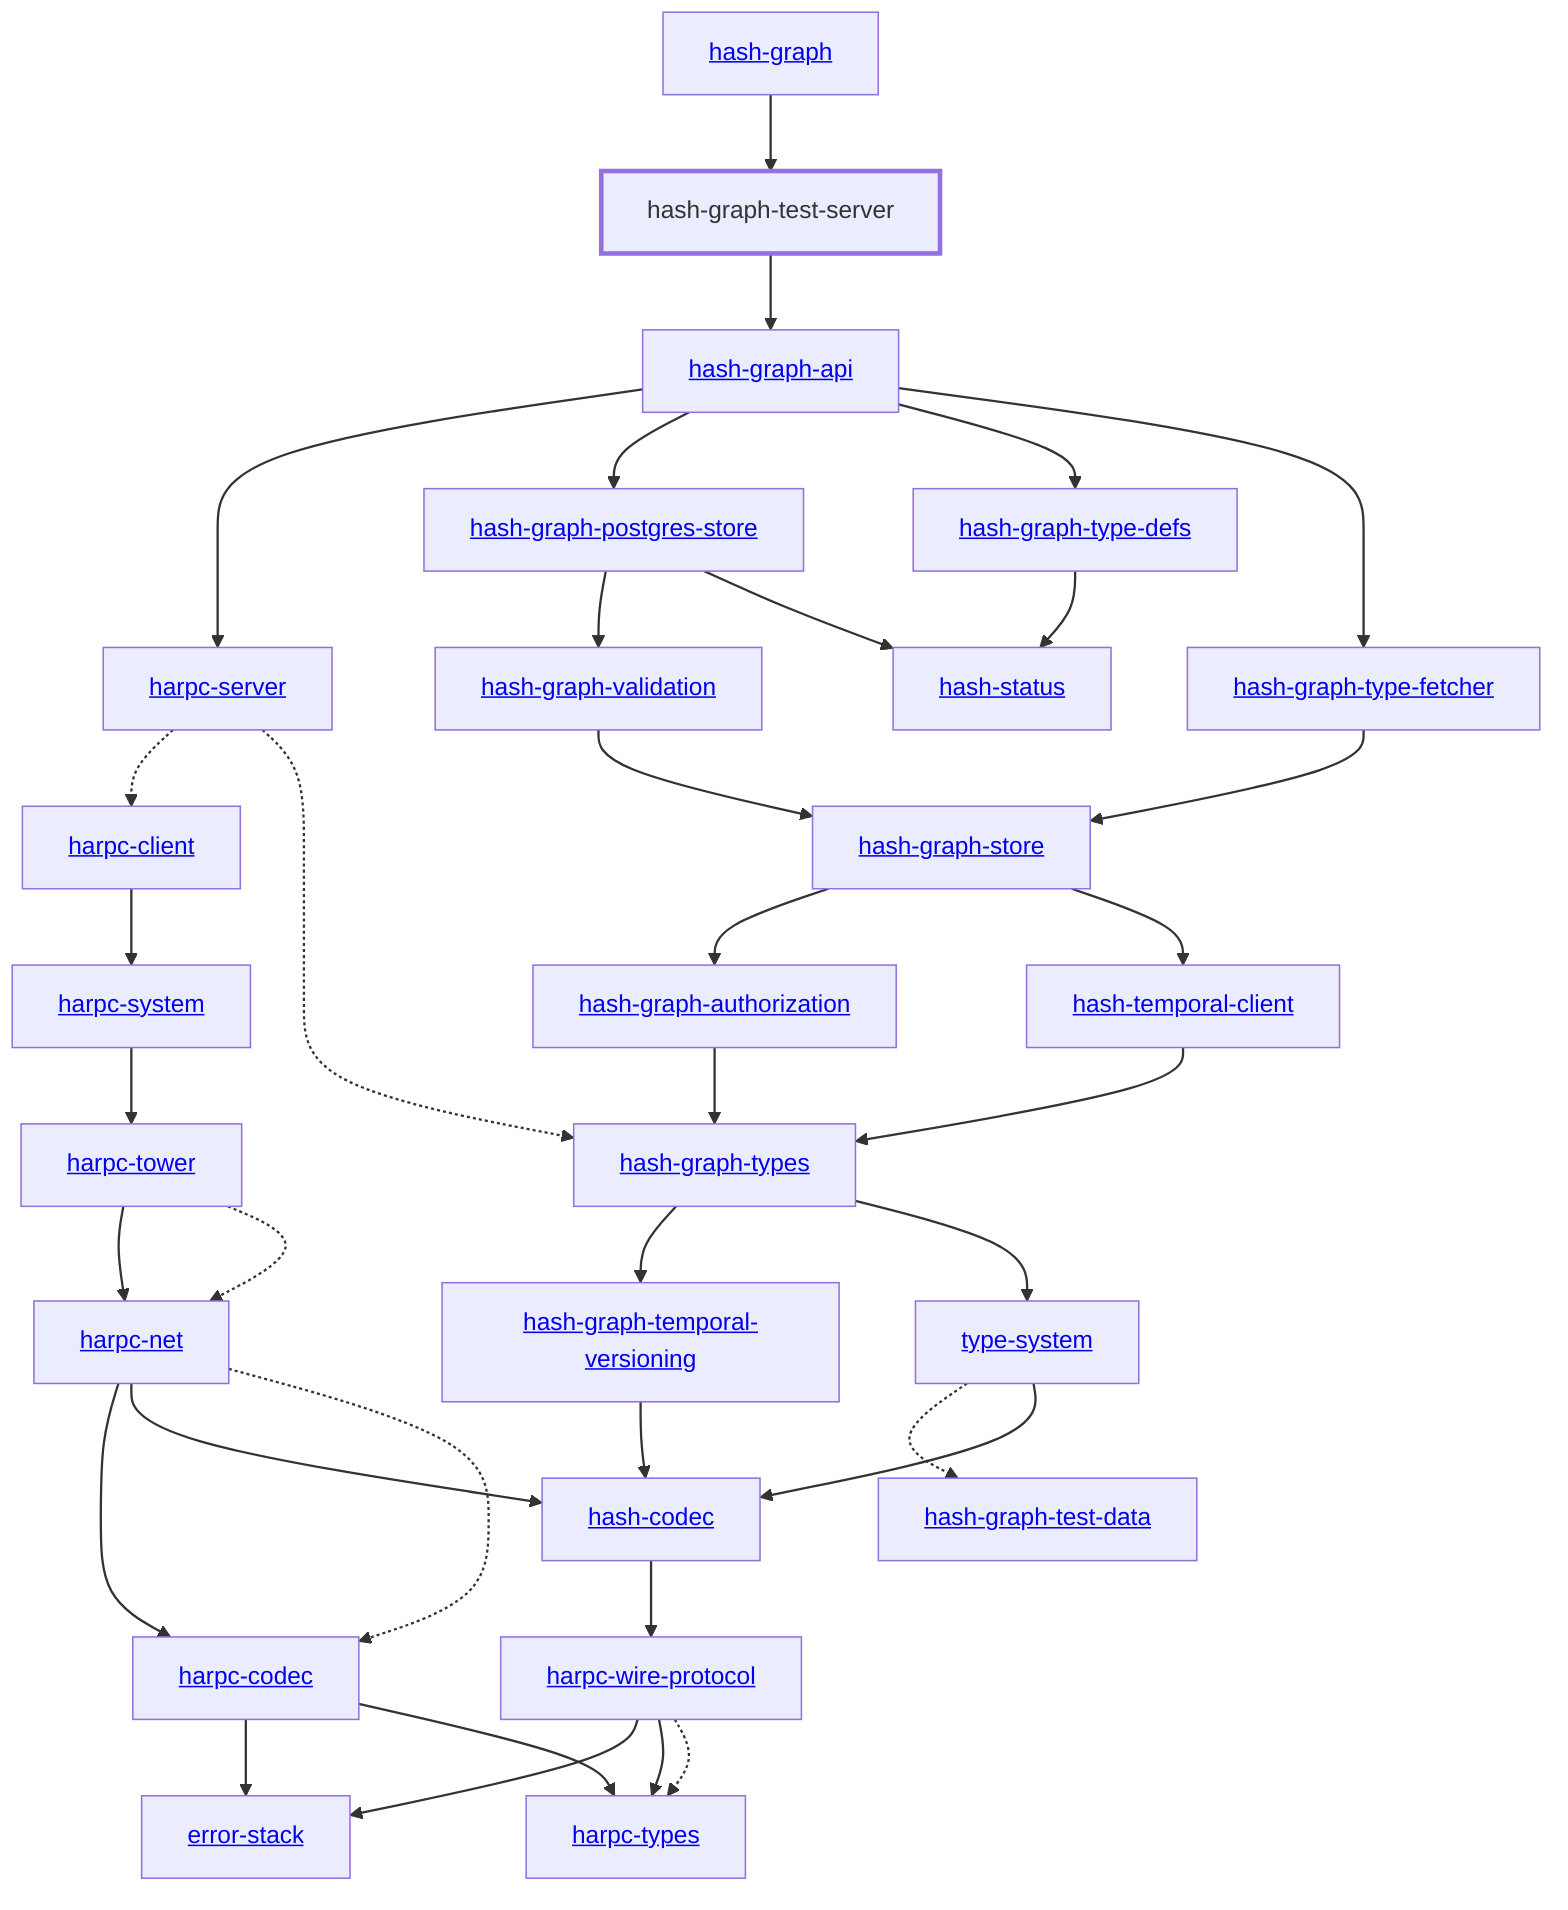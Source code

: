 graph TD
    linkStyle default stroke-width:1.5px
    classDef default stroke-width:1px
    classDef root stroke-width:3px
    classDef dev stroke-width:1px
    classDef build stroke-width:1px
    %% Legend
    %% --> : Normal dependency
    %% -.-> : Dev dependency
    %% ---> : Build dependency
    0[<a href="../hash_graph_postgres_store/index.html">hash-graph-postgres-store</a>]
    1[<a href="../hash_graph_store/index.html">hash-graph-store</a>]
    2[<a href="../hash_graph_temporal_versioning/index.html">hash-graph-temporal-versioning</a>]
    3[<a href="../hash_graph_test_data/index.html">hash-graph-test-data</a>]
    4[hash-graph-test-server]
    class 4 root
    5[<a href="../hash_graph_type_defs/index.html">hash-graph-type-defs</a>]
    6[<a href="../hash_graph_type_fetcher/index.html">hash-graph-type-fetcher</a>]
    7[<a href="../error_stack/index.html">error-stack</a>]
    8[<a href="../hash_graph_types/index.html">hash-graph-types</a>]
    9[<a href="../harpc_client/index.html">harpc-client</a>]
    10[<a href="../harpc_codec/index.html">harpc-codec</a>]
    11[<a href="../harpc_net/index.html">harpc-net</a>]
    12[<a href="../harpc_server/index.html">harpc-server</a>]
    13[<a href="../harpc_system/index.html">harpc-system</a>]
    14[<a href="../harpc_tower/index.html">harpc-tower</a>]
    15[<a href="../harpc_types/index.html">harpc-types</a>]
    16[<a href="../harpc_wire_protocol/index.html">harpc-wire-protocol</a>]
    17[<a href="../hash_codec/index.html">hash-codec</a>]
    18[<a href="../hash_graph/index.html">hash-graph</a>]
    19[<a href="../hash_graph_api/index.html">hash-graph-api</a>]
    20[<a href="../hash_graph_authorization/index.html">hash-graph-authorization</a>]
    21[<a href="../hash_graph_validation/index.html">hash-graph-validation</a>]
    22[<a href="../type_system/index.html">type-system</a>]
    23[<a href="../hash_status/index.html">hash-status</a>]
    24[<a href="../hash_temporal_client/index.html">hash-temporal-client</a>]
    4 --> 19
    9 --> 13
    10 --> 7
    10 --> 15
    11 --> 10
    11 --> 17
    11 -.-> 10
    12 -.-> 9
    12 -.-> 8
    13 --> 14
    14 --> 11
    14 -.-> 11
    16 --> 7
    16 --> 15
    16 -.-> 15
    17 --> 16
    18 --> 4
    24 --> 8
    19 --> 12
    19 --> 0
    19 --> 5
    19 --> 6
    20 --> 8
    5 --> 23
    6 --> 1
    8 --> 2
    8 --> 22
    21 --> 1
    22 -.-> 3
    22 --> 17
    0 --> 21
    0 --> 23
    1 --> 20
    1 --> 24
    2 --> 17
